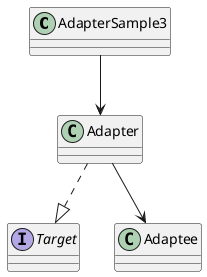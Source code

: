 ﻿@startuml
AdapterSample3 --> Adapter
Adapter ..|> Target
Adapter --> Adaptee


class AdapterSample3
class Adaptee
class Adapter
interface Target
@enduml